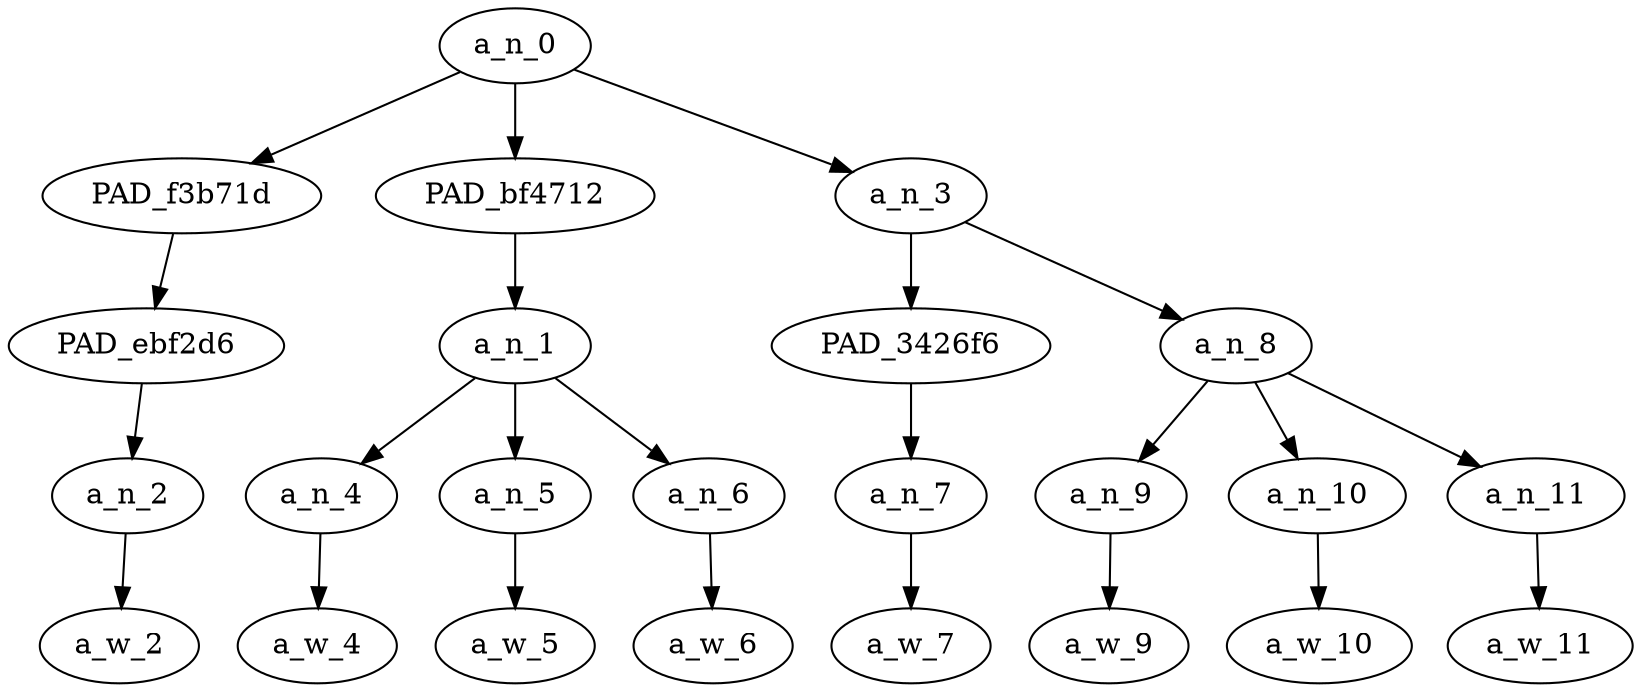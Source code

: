 strict digraph "" {
	a_n_0	[div_dir=1,
		index=0,
		level=4,
		pos="3.0,4!",
		text_span="[0, 1, 2, 3, 4, 5, 6, 7]",
		value=1.00000002];
	PAD_f3b71d	[div_dir=1,
		index=1,
		level=3,
		pos="3.0,3!",
		text_span="[3]",
		value=0.14088382];
	a_n_0 -> PAD_f3b71d;
	PAD_bf4712	[div_dir=1,
		index=0,
		level=3,
		pos="1.0,3!",
		text_span="[0, 1, 2]",
		value=0.41317338];
	a_n_0 -> PAD_bf4712;
	a_n_3	[div_dir=1,
		index=2,
		level=3,
		pos="5.0,3!",
		text_span="[4, 5, 6, 7]",
		value=0.44491355];
	a_n_0 -> a_n_3;
	PAD_ebf2d6	[div_dir=1,
		index=1,
		level=2,
		pos="3.0,2!",
		text_span="[3]",
		value=0.14088382];
	PAD_f3b71d -> PAD_ebf2d6;
	a_n_2	[div_dir=1,
		index=3,
		level=1,
		pos="3.0,1!",
		text_span="[3]",
		value=0.14088382];
	PAD_ebf2d6 -> a_n_2;
	a_w_2	[div_dir=0,
		index=3,
		level=0,
		pos="3,0!",
		text_span="[3]",
		value=and];
	a_n_2 -> a_w_2;
	a_n_1	[div_dir=1,
		index=0,
		level=2,
		pos="1.0,2!",
		text_span="[0, 1, 2]",
		value=0.41317338];
	PAD_bf4712 -> a_n_1;
	a_n_4	[div_dir=1,
		index=0,
		level=1,
		pos="0.0,1!",
		text_span="[0]",
		value=0.14440024];
	a_n_1 -> a_n_4;
	a_n_5	[div_dir=-1,
		index=1,
		level=1,
		pos="1.0,1!",
		text_span="[1]",
		value=0.13285310];
	a_n_1 -> a_n_5;
	a_n_6	[div_dir=1,
		index=2,
		level=1,
		pos="2.0,1!",
		text_span="[2]",
		value=0.13533929];
	a_n_1 -> a_n_6;
	a_w_4	[div_dir=0,
		index=0,
		level=0,
		pos="0,0!",
		text_span="[0]",
		value=fell];
	a_n_4 -> a_w_4;
	a_w_5	[div_dir=0,
		index=1,
		level=0,
		pos="1,0!",
		text_span="[1]",
		value=outta];
	a_n_5 -> a_w_5;
	a_w_6	[div_dir=0,
		index=2,
		level=0,
		pos="2,0!",
		text_span="[2]",
		value=love];
	a_n_6 -> a_w_6;
	PAD_3426f6	[div_dir=1,
		index=2,
		level=2,
		pos="4.0,2!",
		text_span="[4]",
		value=0.10631696];
	a_n_3 -> PAD_3426f6;
	a_n_8	[div_dir=1,
		index=3,
		level=2,
		pos="6.0,2!",
		text_span="[5, 6, 7]",
		value=0.33814908];
	a_n_3 -> a_n_8;
	a_n_7	[div_dir=1,
		index=4,
		level=1,
		pos="4.0,1!",
		text_span="[4]",
		value=0.10631696];
	PAD_3426f6 -> a_n_7;
	a_w_7	[div_dir=0,
		index=4,
		level=0,
		pos="4,0!",
		text_span="[4]",
		value=found];
	a_n_7 -> a_w_7;
	a_n_9	[div_dir=1,
		index=5,
		level=1,
		pos="5.0,1!",
		text_span="[5]",
		value=0.08920117];
	a_n_8 -> a_n_9;
	a_n_10	[div_dir=-1,
		index=6,
		level=1,
		pos="6.0,1!",
		text_span="[6]",
		value=0.12173499];
	a_n_8 -> a_n_10;
	a_n_11	[div_dir=-1,
		index=7,
		level=1,
		pos="7.0,1!",
		text_span="[7]",
		value=0.12716657];
	a_n_8 -> a_n_11;
	a_w_9	[div_dir=0,
		index=5,
		level=0,
		pos="5,0!",
		text_span="[5]",
		value=a];
	a_n_9 -> a_w_9;
	a_w_10	[div_dir=0,
		index=6,
		level=0,
		pos="6,0!",
		text_span="[6]",
		value=boss];
	a_n_10 -> a_w_10;
	a_w_11	[div_dir=0,
		index=7,
		level=0,
		pos="7,0!",
		text_span="[7]",
		value=bitch];
	a_n_11 -> a_w_11;
}
